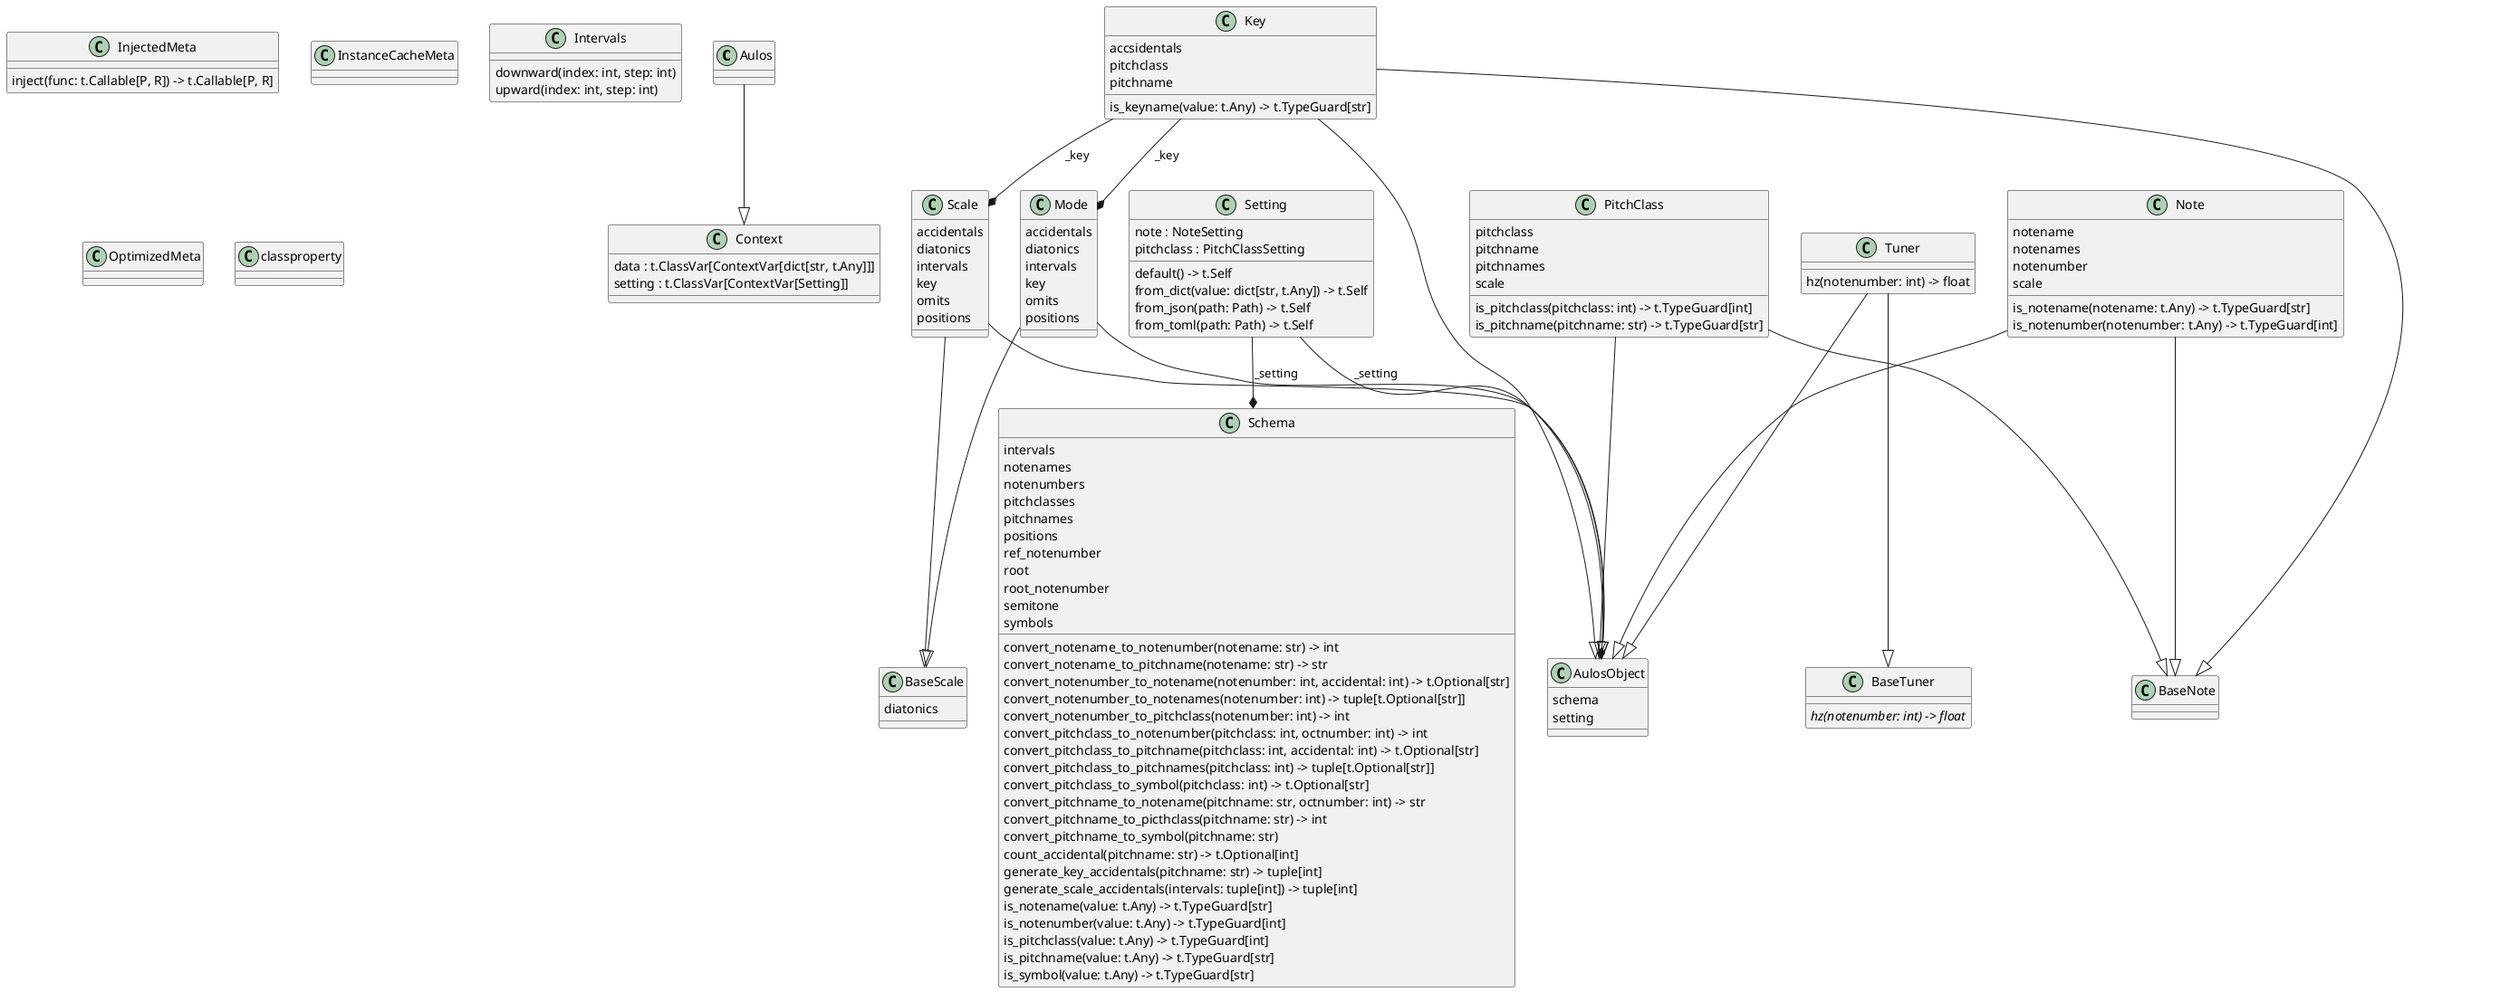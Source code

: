 @startuml classes
set namespaceSeparator none
class "Aulos" as aulos.utils.context.Aulos {
}
class "AulosObject" as aulos._core.object.AulosObject {
  schema
  setting
}
class "BaseNote" as aulos.note._base.BaseNote {
}
class "BaseScale" as aulos.scale._base.BaseScale {
  diatonics
}
class "BaseTuner" as aulos.tuner._base.BaseTuner {
  {abstract}hz(notenumber: int) -> float
}
class "Context" as aulos._core.framework.context.Context {
  data : t.ClassVar[ContextVar[dict[str, t.Any]]]
  setting : t.ClassVar[ContextVar[Setting]]
}
class "InjectedMeta" as aulos._core.framework.inject.InjectedMeta {
  inject(func: t.Callable[P, R]) -> t.Callable[P, R]
}
class "InstanceCacheMeta" as aulos._core.framework.instancecache.InstanceCacheMeta {
}
class "Intervals" as aulos._core.shared.intervals.Intervals {
  downward(index: int, step: int)
  upward(index: int, step: int)
}
class "Key" as aulos.note.key.Key {
  accsidentals
  pitchclass
  pitchname
  is_keyname(value: t.Any) -> t.TypeGuard[str]
}
class "Mode" as aulos.scale.mode.Mode {
  accidentals
  diatonics
  intervals
  key
  omits
  positions
}
class "Note" as aulos.note.note.Note {
  notename
  notenames
  notenumber
  scale
  is_notename(notename: t.Any) -> t.TypeGuard[str]
  is_notenumber(notenumber: t.Any) -> t.TypeGuard[int]
}
class "OptimizedMeta" as aulos._core.framework.optimize.OptimizedMeta {
}
class "PitchClass" as aulos.note.pitchclass.PitchClass {
  pitchclass
  pitchname
  pitchnames
  scale
  is_pitchclass(pitchclass: int) -> t.TypeGuard[int]
  is_pitchname(pitchname: str) -> t.TypeGuard[str]
}
class "Scale" as aulos.scale.scale.Scale {
  accidentals
  diatonics
  intervals
  key
  omits
  positions
}
class "Schema" as aulos._core.schema.Schema {
  intervals
  notenames
  notenumbers
  pitchclasses
  pitchnames
  positions
  ref_notenumber
  root
  root_notenumber
  semitone
  symbols
  convert_notename_to_notenumber(notename: str) -> int
  convert_notename_to_pitchname(notename: str) -> str
  convert_notenumber_to_notename(notenumber: int, accidental: int) -> t.Optional[str]
  convert_notenumber_to_notenames(notenumber: int) -> tuple[t.Optional[str]]
  convert_notenumber_to_pitchclass(notenumber: int) -> int
  convert_pitchclass_to_notenumber(pitchclass: int, octnumber: int) -> int
  convert_pitchclass_to_pitchname(pitchclass: int, accidental: int) -> t.Optional[str]
  convert_pitchclass_to_pitchnames(pitchclass: int) -> tuple[t.Optional[str]]
  convert_pitchclass_to_symbol(pitchclass: int) -> t.Optional[str]
  convert_pitchname_to_notename(pitchname: str, octnumber: int) -> str
  convert_pitchname_to_picthclass(pitchname: str) -> int
  convert_pitchname_to_symbol(pitchname: str)
  count_accidental(pitchname: str) -> t.Optional[int]
  generate_key_accidentals(pitchname: str) -> tuple[int]
  generate_scale_accidentals(intervals: tuple[int]) -> tuple[int]
  is_notename(value: t.Any) -> t.TypeGuard[str]
  is_notenumber(value: t.Any) -> t.TypeGuard[int]
  is_pitchclass(value: t.Any) -> t.TypeGuard[int]
  is_pitchname(value: t.Any) -> t.TypeGuard[str]
  is_symbol(value: t.Any) -> t.TypeGuard[str]
}
class "Setting" as aulos._core.setting.Setting {
  note : NoteSetting
  pitchclass : PitchClassSetting
  default() -> t.Self
  from_dict(value: dict[str, t.Any]) -> t.Self
  from_json(path: Path) -> t.Self
  from_toml(path: Path) -> t.Self
}
class "Tuner" as aulos.tuner.tuner.Tuner {
  hz(notenumber: int) -> float
}
class "classproperty" as aulos._core.utils.decorators.classproperty {
}
aulos.note.key.Key --|> aulos._core.object.AulosObject
aulos.note.key.Key --|> aulos.note._base.BaseNote
aulos.note.note.Note --|> aulos._core.object.AulosObject
aulos.note.note.Note --|> aulos.note._base.BaseNote
aulos.note.pitchclass.PitchClass --|> aulos._core.object.AulosObject
aulos.note.pitchclass.PitchClass --|> aulos.note._base.BaseNote
aulos.scale.mode.Mode --|> aulos._core.object.AulosObject
aulos.scale.mode.Mode --|> aulos.scale._base.BaseScale
aulos.scale.scale.Scale --|> aulos._core.object.AulosObject
aulos.scale.scale.Scale --|> aulos.scale._base.BaseScale
aulos.tuner.tuner.Tuner --|> aulos._core.object.AulosObject
aulos.tuner.tuner.Tuner --|> aulos.tuner._base.BaseTuner
aulos.utils.context.Aulos --|> aulos._core.framework.context.Context
aulos._core.setting.Setting --* aulos._core.object.AulosObject : _setting
aulos._core.setting.Setting --* aulos._core.schema.Schema : _setting
aulos.note.key.Key --* aulos.scale.mode.Mode : _key
aulos.note.key.Key --* aulos.scale.scale.Scale : _key
@enduml
